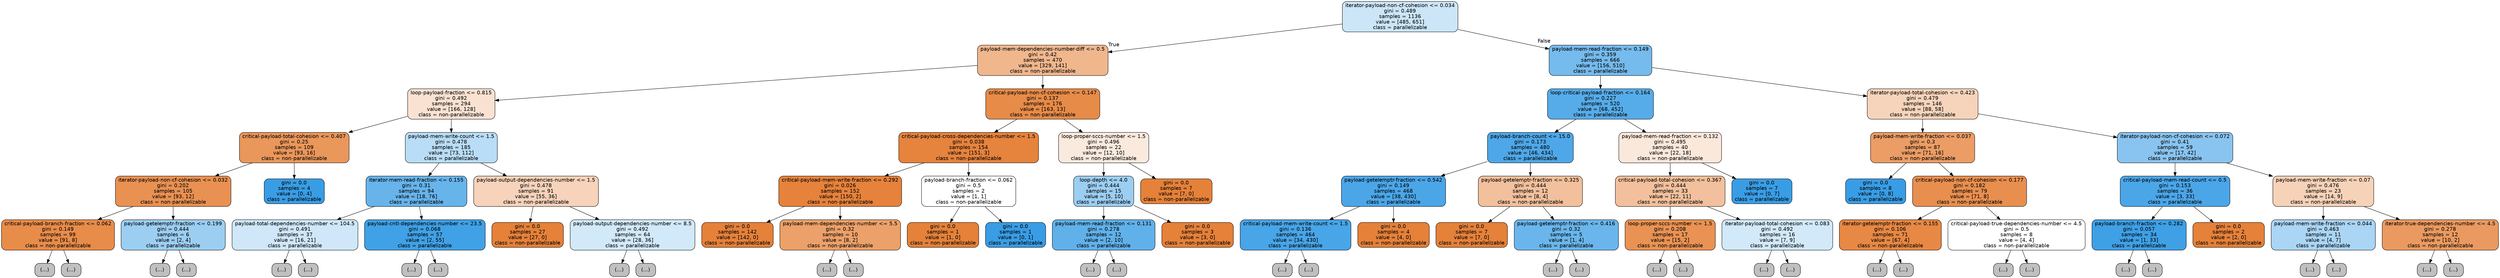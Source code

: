 digraph Tree {
node [shape=box, style="filled, rounded", color="black", fontname=helvetica] ;
edge [fontname=helvetica] ;
0 [label="iterator-payload-non-cf-cohesion <= 0.034\ngini = 0.489\nsamples = 1136\nvalue = [485, 651]\nclass = parallelizable", fillcolor="#399de541"] ;
1 [label="payload-mem-dependencies-number-diff <= 0.5\ngini = 0.42\nsamples = 470\nvalue = [329, 141]\nclass = non-parallelizable", fillcolor="#e5813992"] ;
0 -> 1 [labeldistance=2.5, labelangle=45, headlabel="True"] ;
2 [label="loop-payload-fraction <= 0.815\ngini = 0.492\nsamples = 294\nvalue = [166, 128]\nclass = non-parallelizable", fillcolor="#e581393a"] ;
1 -> 2 ;
3 [label="critical-payload-total-cohesion <= 0.407\ngini = 0.25\nsamples = 109\nvalue = [93, 16]\nclass = non-parallelizable", fillcolor="#e58139d3"] ;
2 -> 3 ;
4 [label="iterator-payload-non-cf-cohesion <= 0.032\ngini = 0.202\nsamples = 105\nvalue = [93, 12]\nclass = non-parallelizable", fillcolor="#e58139de"] ;
3 -> 4 ;
5 [label="critical-payload-branch-fraction <= 0.062\ngini = 0.149\nsamples = 99\nvalue = [91, 8]\nclass = non-parallelizable", fillcolor="#e58139e9"] ;
4 -> 5 ;
6 [label="(...)", fillcolor="#C0C0C0"] ;
5 -> 6 ;
9 [label="(...)", fillcolor="#C0C0C0"] ;
5 -> 9 ;
24 [label="payload-getelemptr-fraction <= 0.199\ngini = 0.444\nsamples = 6\nvalue = [2, 4]\nclass = parallelizable", fillcolor="#399de57f"] ;
4 -> 24 ;
25 [label="(...)", fillcolor="#C0C0C0"] ;
24 -> 25 ;
26 [label="(...)", fillcolor="#C0C0C0"] ;
24 -> 26 ;
27 [label="gini = 0.0\nsamples = 4\nvalue = [0, 4]\nclass = parallelizable", fillcolor="#399de5ff"] ;
3 -> 27 ;
28 [label="payload-mem-write-count <= 1.5\ngini = 0.478\nsamples = 185\nvalue = [73, 112]\nclass = parallelizable", fillcolor="#399de559"] ;
2 -> 28 ;
29 [label="iterator-mem-read-fraction <= 0.155\ngini = 0.31\nsamples = 94\nvalue = [18, 76]\nclass = parallelizable", fillcolor="#399de5c3"] ;
28 -> 29 ;
30 [label="payload-total-dependencies-number <= 104.5\ngini = 0.491\nsamples = 37\nvalue = [16, 21]\nclass = parallelizable", fillcolor="#399de53d"] ;
29 -> 30 ;
31 [label="(...)", fillcolor="#C0C0C0"] ;
30 -> 31 ;
40 [label="(...)", fillcolor="#C0C0C0"] ;
30 -> 40 ;
43 [label="payload-cntl-dependencies-number <= 23.5\ngini = 0.068\nsamples = 57\nvalue = [2, 55]\nclass = parallelizable", fillcolor="#399de5f6"] ;
29 -> 43 ;
44 [label="(...)", fillcolor="#C0C0C0"] ;
43 -> 44 ;
47 [label="(...)", fillcolor="#C0C0C0"] ;
43 -> 47 ;
48 [label="payload-output-dependencies-number <= 1.5\ngini = 0.478\nsamples = 91\nvalue = [55, 36]\nclass = non-parallelizable", fillcolor="#e5813958"] ;
28 -> 48 ;
49 [label="gini = 0.0\nsamples = 27\nvalue = [27, 0]\nclass = non-parallelizable", fillcolor="#e58139ff"] ;
48 -> 49 ;
50 [label="payload-output-dependencies-number <= 8.5\ngini = 0.492\nsamples = 64\nvalue = [28, 36]\nclass = parallelizable", fillcolor="#399de539"] ;
48 -> 50 ;
51 [label="(...)", fillcolor="#C0C0C0"] ;
50 -> 51 ;
58 [label="(...)", fillcolor="#C0C0C0"] ;
50 -> 58 ;
63 [label="critical-payload-non-cf-cohesion <= 0.147\ngini = 0.137\nsamples = 176\nvalue = [163, 13]\nclass = non-parallelizable", fillcolor="#e58139eb"] ;
1 -> 63 ;
64 [label="critical-payload-cross-dependencies-number <= 1.5\ngini = 0.038\nsamples = 154\nvalue = [151, 3]\nclass = non-parallelizable", fillcolor="#e58139fa"] ;
63 -> 64 ;
65 [label="critical-payload-mem-write-fraction <= 0.292\ngini = 0.026\nsamples = 152\nvalue = [150, 2]\nclass = non-parallelizable", fillcolor="#e58139fc"] ;
64 -> 65 ;
66 [label="gini = 0.0\nsamples = 142\nvalue = [142, 0]\nclass = non-parallelizable", fillcolor="#e58139ff"] ;
65 -> 66 ;
67 [label="payload-mem-dependencies-number <= 5.5\ngini = 0.32\nsamples = 10\nvalue = [8, 2]\nclass = non-parallelizable", fillcolor="#e58139bf"] ;
65 -> 67 ;
68 [label="(...)", fillcolor="#C0C0C0"] ;
67 -> 68 ;
73 [label="(...)", fillcolor="#C0C0C0"] ;
67 -> 73 ;
74 [label="payload-branch-fraction <= 0.062\ngini = 0.5\nsamples = 2\nvalue = [1, 1]\nclass = non-parallelizable", fillcolor="#e5813900"] ;
64 -> 74 ;
75 [label="gini = 0.0\nsamples = 1\nvalue = [1, 0]\nclass = non-parallelizable", fillcolor="#e58139ff"] ;
74 -> 75 ;
76 [label="gini = 0.0\nsamples = 1\nvalue = [0, 1]\nclass = parallelizable", fillcolor="#399de5ff"] ;
74 -> 76 ;
77 [label="loop-proper-sccs-number <= 1.5\ngini = 0.496\nsamples = 22\nvalue = [12, 10]\nclass = non-parallelizable", fillcolor="#e581392a"] ;
63 -> 77 ;
78 [label="loop-depth <= 4.0\ngini = 0.444\nsamples = 15\nvalue = [5, 10]\nclass = parallelizable", fillcolor="#399de57f"] ;
77 -> 78 ;
79 [label="payload-mem-read-fraction <= 0.131\ngini = 0.278\nsamples = 12\nvalue = [2, 10]\nclass = parallelizable", fillcolor="#399de5cc"] ;
78 -> 79 ;
80 [label="(...)", fillcolor="#C0C0C0"] ;
79 -> 80 ;
83 [label="(...)", fillcolor="#C0C0C0"] ;
79 -> 83 ;
84 [label="gini = 0.0\nsamples = 3\nvalue = [3, 0]\nclass = non-parallelizable", fillcolor="#e58139ff"] ;
78 -> 84 ;
85 [label="gini = 0.0\nsamples = 7\nvalue = [7, 0]\nclass = non-parallelizable", fillcolor="#e58139ff"] ;
77 -> 85 ;
86 [label="payload-mem-read-fraction <= 0.149\ngini = 0.359\nsamples = 666\nvalue = [156, 510]\nclass = parallelizable", fillcolor="#399de5b1"] ;
0 -> 86 [labeldistance=2.5, labelangle=-45, headlabel="False"] ;
87 [label="loop-critical-payload-fraction <= 0.164\ngini = 0.227\nsamples = 520\nvalue = [68, 452]\nclass = parallelizable", fillcolor="#399de5d9"] ;
86 -> 87 ;
88 [label="payload-branch-count <= 15.0\ngini = 0.173\nsamples = 480\nvalue = [46, 434]\nclass = parallelizable", fillcolor="#399de5e4"] ;
87 -> 88 ;
89 [label="payload-getelemptr-fraction <= 0.542\ngini = 0.149\nsamples = 468\nvalue = [38, 430]\nclass = parallelizable", fillcolor="#399de5e8"] ;
88 -> 89 ;
90 [label="critical-payload-mem-write-count <= 1.5\ngini = 0.136\nsamples = 464\nvalue = [34, 430]\nclass = parallelizable", fillcolor="#399de5eb"] ;
89 -> 90 ;
91 [label="(...)", fillcolor="#C0C0C0"] ;
90 -> 91 ;
142 [label="(...)", fillcolor="#C0C0C0"] ;
90 -> 142 ;
145 [label="gini = 0.0\nsamples = 4\nvalue = [4, 0]\nclass = non-parallelizable", fillcolor="#e58139ff"] ;
89 -> 145 ;
146 [label="payload-getelemptr-fraction <= 0.325\ngini = 0.444\nsamples = 12\nvalue = [8, 4]\nclass = non-parallelizable", fillcolor="#e581397f"] ;
88 -> 146 ;
147 [label="gini = 0.0\nsamples = 7\nvalue = [7, 0]\nclass = non-parallelizable", fillcolor="#e58139ff"] ;
146 -> 147 ;
148 [label="payload-getelemptr-fraction <= 0.416\ngini = 0.32\nsamples = 5\nvalue = [1, 4]\nclass = parallelizable", fillcolor="#399de5bf"] ;
146 -> 148 ;
149 [label="(...)", fillcolor="#C0C0C0"] ;
148 -> 149 ;
150 [label="(...)", fillcolor="#C0C0C0"] ;
148 -> 150 ;
151 [label="payload-mem-read-fraction <= 0.132\ngini = 0.495\nsamples = 40\nvalue = [22, 18]\nclass = non-parallelizable", fillcolor="#e581392e"] ;
87 -> 151 ;
152 [label="critical-payload-total-cohesion <= 0.367\ngini = 0.444\nsamples = 33\nvalue = [22, 11]\nclass = non-parallelizable", fillcolor="#e581397f"] ;
151 -> 152 ;
153 [label="loop-proper-sccs-number <= 1.5\ngini = 0.208\nsamples = 17\nvalue = [15, 2]\nclass = non-parallelizable", fillcolor="#e58139dd"] ;
152 -> 153 ;
154 [label="(...)", fillcolor="#C0C0C0"] ;
153 -> 154 ;
155 [label="(...)", fillcolor="#C0C0C0"] ;
153 -> 155 ;
158 [label="iterator-payload-total-cohesion <= 0.083\ngini = 0.492\nsamples = 16\nvalue = [7, 9]\nclass = parallelizable", fillcolor="#399de539"] ;
152 -> 158 ;
159 [label="(...)", fillcolor="#C0C0C0"] ;
158 -> 159 ;
160 [label="(...)", fillcolor="#C0C0C0"] ;
158 -> 160 ;
165 [label="gini = 0.0\nsamples = 7\nvalue = [0, 7]\nclass = parallelizable", fillcolor="#399de5ff"] ;
151 -> 165 ;
166 [label="iterator-payload-total-cohesion <= 0.423\ngini = 0.479\nsamples = 146\nvalue = [88, 58]\nclass = non-parallelizable", fillcolor="#e5813957"] ;
86 -> 166 ;
167 [label="payload-mem-write-fraction <= 0.037\ngini = 0.3\nsamples = 87\nvalue = [71, 16]\nclass = non-parallelizable", fillcolor="#e58139c6"] ;
166 -> 167 ;
168 [label="gini = 0.0\nsamples = 8\nvalue = [0, 8]\nclass = parallelizable", fillcolor="#399de5ff"] ;
167 -> 168 ;
169 [label="critical-payload-non-cf-cohesion <= 0.177\ngini = 0.182\nsamples = 79\nvalue = [71, 8]\nclass = non-parallelizable", fillcolor="#e58139e2"] ;
167 -> 169 ;
170 [label="iterator-getelemptr-fraction <= 0.155\ngini = 0.106\nsamples = 71\nvalue = [67, 4]\nclass = non-parallelizable", fillcolor="#e58139f0"] ;
169 -> 170 ;
171 [label="(...)", fillcolor="#C0C0C0"] ;
170 -> 171 ;
176 [label="(...)", fillcolor="#C0C0C0"] ;
170 -> 176 ;
179 [label="critical-payload-true-dependencies-number <= 4.5\ngini = 0.5\nsamples = 8\nvalue = [4, 4]\nclass = non-parallelizable", fillcolor="#e5813900"] ;
169 -> 179 ;
180 [label="(...)", fillcolor="#C0C0C0"] ;
179 -> 180 ;
181 [label="(...)", fillcolor="#C0C0C0"] ;
179 -> 181 ;
182 [label="iterator-payload-non-cf-cohesion <= 0.072\ngini = 0.41\nsamples = 59\nvalue = [17, 42]\nclass = parallelizable", fillcolor="#399de598"] ;
166 -> 182 ;
183 [label="critical-payload-mem-read-count <= 0.5\ngini = 0.153\nsamples = 36\nvalue = [3, 33]\nclass = parallelizable", fillcolor="#399de5e8"] ;
182 -> 183 ;
184 [label="payload-branch-fraction <= 0.282\ngini = 0.057\nsamples = 34\nvalue = [1, 33]\nclass = parallelizable", fillcolor="#399de5f7"] ;
183 -> 184 ;
185 [label="(...)", fillcolor="#C0C0C0"] ;
184 -> 185 ;
186 [label="(...)", fillcolor="#C0C0C0"] ;
184 -> 186 ;
187 [label="gini = 0.0\nsamples = 2\nvalue = [2, 0]\nclass = non-parallelizable", fillcolor="#e58139ff"] ;
183 -> 187 ;
188 [label="payload-mem-write-fraction <= 0.07\ngini = 0.476\nsamples = 23\nvalue = [14, 9]\nclass = non-parallelizable", fillcolor="#e581395b"] ;
182 -> 188 ;
189 [label="payload-mem-write-fraction <= 0.044\ngini = 0.463\nsamples = 11\nvalue = [4, 7]\nclass = parallelizable", fillcolor="#399de56d"] ;
188 -> 189 ;
190 [label="(...)", fillcolor="#C0C0C0"] ;
189 -> 190 ;
195 [label="(...)", fillcolor="#C0C0C0"] ;
189 -> 195 ;
196 [label="iterator-true-dependencies-number <= 4.5\ngini = 0.278\nsamples = 12\nvalue = [10, 2]\nclass = non-parallelizable", fillcolor="#e58139cc"] ;
188 -> 196 ;
197 [label="(...)", fillcolor="#C0C0C0"] ;
196 -> 197 ;
198 [label="(...)", fillcolor="#C0C0C0"] ;
196 -> 198 ;
}